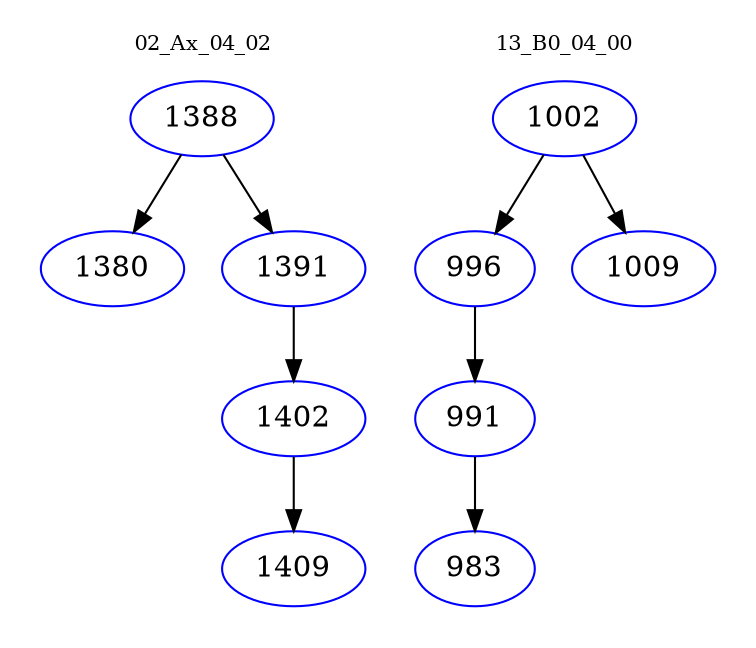 digraph{
subgraph cluster_0 {
color = white
label = "02_Ax_04_02";
fontsize=10;
T0_1388 [label="1388", color="blue"]
T0_1388 -> T0_1380 [color="black"]
T0_1380 [label="1380", color="blue"]
T0_1388 -> T0_1391 [color="black"]
T0_1391 [label="1391", color="blue"]
T0_1391 -> T0_1402 [color="black"]
T0_1402 [label="1402", color="blue"]
T0_1402 -> T0_1409 [color="black"]
T0_1409 [label="1409", color="blue"]
}
subgraph cluster_1 {
color = white
label = "13_B0_04_00";
fontsize=10;
T1_1002 [label="1002", color="blue"]
T1_1002 -> T1_996 [color="black"]
T1_996 [label="996", color="blue"]
T1_996 -> T1_991 [color="black"]
T1_991 [label="991", color="blue"]
T1_991 -> T1_983 [color="black"]
T1_983 [label="983", color="blue"]
T1_1002 -> T1_1009 [color="black"]
T1_1009 [label="1009", color="blue"]
}
}
